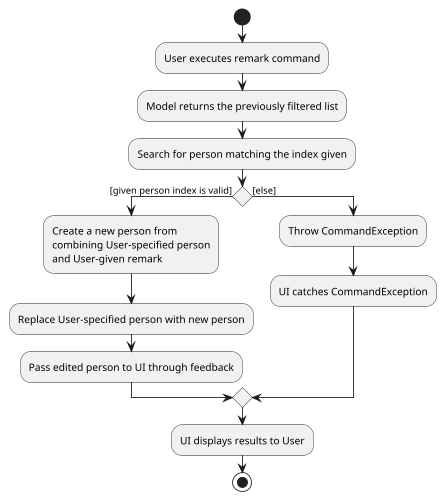 @startuml
scale max 500 height

start
:User executes remark command;
:Model returns the previously filtered list;
:Search for person matching the index given;

if () then ([given person index is valid])
    :Create a new person from
    combining User-specified person
    and User-given remark;
    :Replace User-specified person with new person;
    :Pass edited person to UI through feedback;
else ([else])
    :Throw CommandException;
    :UI catches CommandException;
endif
    :UI displays results to User;
stop
@enduml
